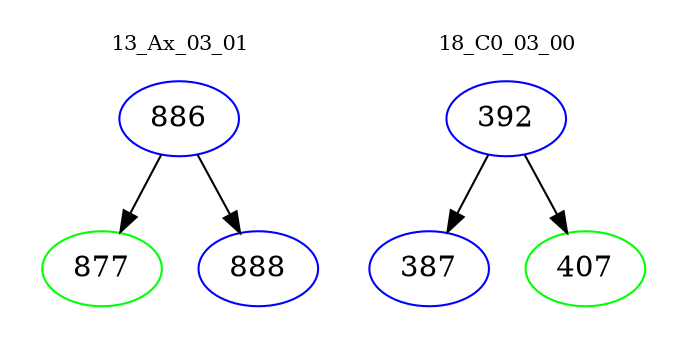 digraph{
subgraph cluster_0 {
color = white
label = "13_Ax_03_01";
fontsize=10;
T0_886 [label="886", color="blue"]
T0_886 -> T0_877 [color="black"]
T0_877 [label="877", color="green"]
T0_886 -> T0_888 [color="black"]
T0_888 [label="888", color="blue"]
}
subgraph cluster_1 {
color = white
label = "18_C0_03_00";
fontsize=10;
T1_392 [label="392", color="blue"]
T1_392 -> T1_387 [color="black"]
T1_387 [label="387", color="blue"]
T1_392 -> T1_407 [color="black"]
T1_407 [label="407", color="green"]
}
}
